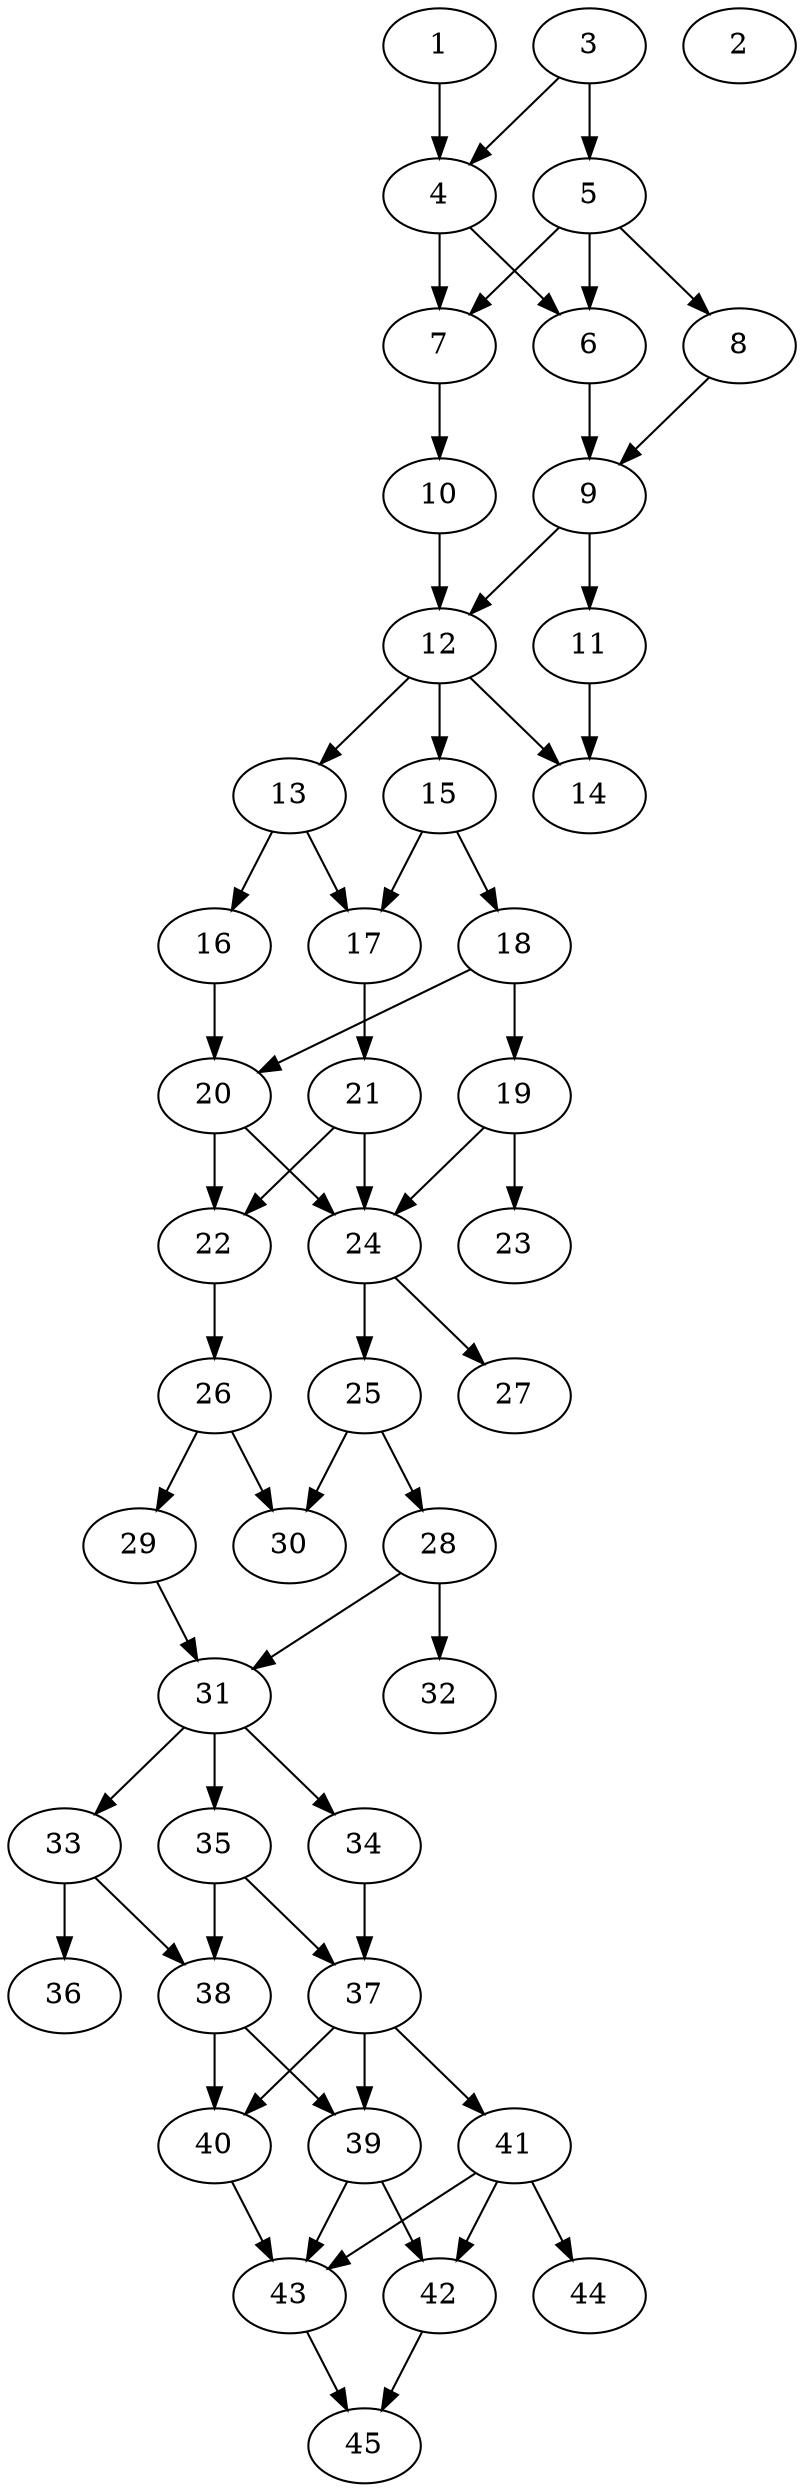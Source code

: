 // DAG automatically generated by daggen at Thu Oct  3 14:07:24 2019
// ./daggen --dot -n 45 --ccr 0.3 --fat 0.3 --regular 0.7 --density 0.7 --mindata 5242880 --maxdata 52428800 
digraph G {
  1 [size="165775360", alpha="0.06", expect_size="49732608"] 
  1 -> 4 [size ="49732608"]
  2 [size="29310293", alpha="0.14", expect_size="8793088"] 
  3 [size="64662187", alpha="0.15", expect_size="19398656"] 
  3 -> 4 [size ="19398656"]
  3 -> 5 [size ="19398656"]
  4 [size="52387840", alpha="0.07", expect_size="15716352"] 
  4 -> 6 [size ="15716352"]
  4 -> 7 [size ="15716352"]
  5 [size="23886507", alpha="0.02", expect_size="7165952"] 
  5 -> 6 [size ="7165952"]
  5 -> 7 [size ="7165952"]
  5 -> 8 [size ="7165952"]
  6 [size="84821333", alpha="0.03", expect_size="25446400"] 
  6 -> 9 [size ="25446400"]
  7 [size="146257920", alpha="0.18", expect_size="43877376"] 
  7 -> 10 [size ="43877376"]
  8 [size="74127360", alpha="0.11", expect_size="22238208"] 
  8 -> 9 [size ="22238208"]
  9 [size="166290773", alpha="0.08", expect_size="49887232"] 
  9 -> 11 [size ="49887232"]
  9 -> 12 [size ="49887232"]
  10 [size="142677333", alpha="0.19", expect_size="42803200"] 
  10 -> 12 [size ="42803200"]
  11 [size="47687680", alpha="0.01", expect_size="14306304"] 
  11 -> 14 [size ="14306304"]
  12 [size="98273280", alpha="0.06", expect_size="29481984"] 
  12 -> 13 [size ="29481984"]
  12 -> 14 [size ="29481984"]
  12 -> 15 [size ="29481984"]
  13 [size="50360320", alpha="0.13", expect_size="15108096"] 
  13 -> 16 [size ="15108096"]
  13 -> 17 [size ="15108096"]
  14 [size="171407360", alpha="0.05", expect_size="51422208"] 
  15 [size="65355093", alpha="0.01", expect_size="19606528"] 
  15 -> 17 [size ="19606528"]
  15 -> 18 [size ="19606528"]
  16 [size="82384213", alpha="0.09", expect_size="24715264"] 
  16 -> 20 [size ="24715264"]
  17 [size="109120853", alpha="0.13", expect_size="32736256"] 
  17 -> 21 [size ="32736256"]
  18 [size="93405867", alpha="0.16", expect_size="28021760"] 
  18 -> 19 [size ="28021760"]
  18 -> 20 [size ="28021760"]
  19 [size="24661333", alpha="0.06", expect_size="7398400"] 
  19 -> 23 [size ="7398400"]
  19 -> 24 [size ="7398400"]
  20 [size="85189973", alpha="0.15", expect_size="25556992"] 
  20 -> 22 [size ="25556992"]
  20 -> 24 [size ="25556992"]
  21 [size="77981013", alpha="0.03", expect_size="23394304"] 
  21 -> 22 [size ="23394304"]
  21 -> 24 [size ="23394304"]
  22 [size="86456320", alpha="0.13", expect_size="25936896"] 
  22 -> 26 [size ="25936896"]
  23 [size="133348693", alpha="0.08", expect_size="40004608"] 
  24 [size="79732053", alpha="0.08", expect_size="23919616"] 
  24 -> 25 [size ="23919616"]
  24 -> 27 [size ="23919616"]
  25 [size="115466240", alpha="0.09", expect_size="34639872"] 
  25 -> 28 [size ="34639872"]
  25 -> 30 [size ="34639872"]
  26 [size="122548907", alpha="0.18", expect_size="36764672"] 
  26 -> 29 [size ="36764672"]
  26 -> 30 [size ="36764672"]
  27 [size="35778560", alpha="0.04", expect_size="10733568"] 
  28 [size="139287893", alpha="0.17", expect_size="41786368"] 
  28 -> 31 [size ="41786368"]
  28 -> 32 [size ="41786368"]
  29 [size="106031787", alpha="0.09", expect_size="31809536"] 
  29 -> 31 [size ="31809536"]
  30 [size="152524800", alpha="0.17", expect_size="45757440"] 
  31 [size="114039467", alpha="0.08", expect_size="34211840"] 
  31 -> 33 [size ="34211840"]
  31 -> 34 [size ="34211840"]
  31 -> 35 [size ="34211840"]
  32 [size="138874880", alpha="0.10", expect_size="41662464"] 
  33 [size="81582080", alpha="0.16", expect_size="24474624"] 
  33 -> 36 [size ="24474624"]
  33 -> 38 [size ="24474624"]
  34 [size="146636800", alpha="0.02", expect_size="43991040"] 
  34 -> 37 [size ="43991040"]
  35 [size="54381227", alpha="0.14", expect_size="16314368"] 
  35 -> 37 [size ="16314368"]
  35 -> 38 [size ="16314368"]
  36 [size="125798400", alpha="0.14", expect_size="37739520"] 
  37 [size="113664000", alpha="0.06", expect_size="34099200"] 
  37 -> 39 [size ="34099200"]
  37 -> 40 [size ="34099200"]
  37 -> 41 [size ="34099200"]
  38 [size="146756267", alpha="0.07", expect_size="44026880"] 
  38 -> 39 [size ="44026880"]
  38 -> 40 [size ="44026880"]
  39 [size="124450133", alpha="0.09", expect_size="37335040"] 
  39 -> 42 [size ="37335040"]
  39 -> 43 [size ="37335040"]
  40 [size="38270293", alpha="0.20", expect_size="11481088"] 
  40 -> 43 [size ="11481088"]
  41 [size="170704213", alpha="0.19", expect_size="51211264"] 
  41 -> 42 [size ="51211264"]
  41 -> 43 [size ="51211264"]
  41 -> 44 [size ="51211264"]
  42 [size="80110933", alpha="0.06", expect_size="24033280"] 
  42 -> 45 [size ="24033280"]
  43 [size="161856853", alpha="0.08", expect_size="48557056"] 
  43 -> 45 [size ="48557056"]
  44 [size="134263467", alpha="0.18", expect_size="40279040"] 
  45 [size="151255040", alpha="0.00", expect_size="45376512"] 
}
